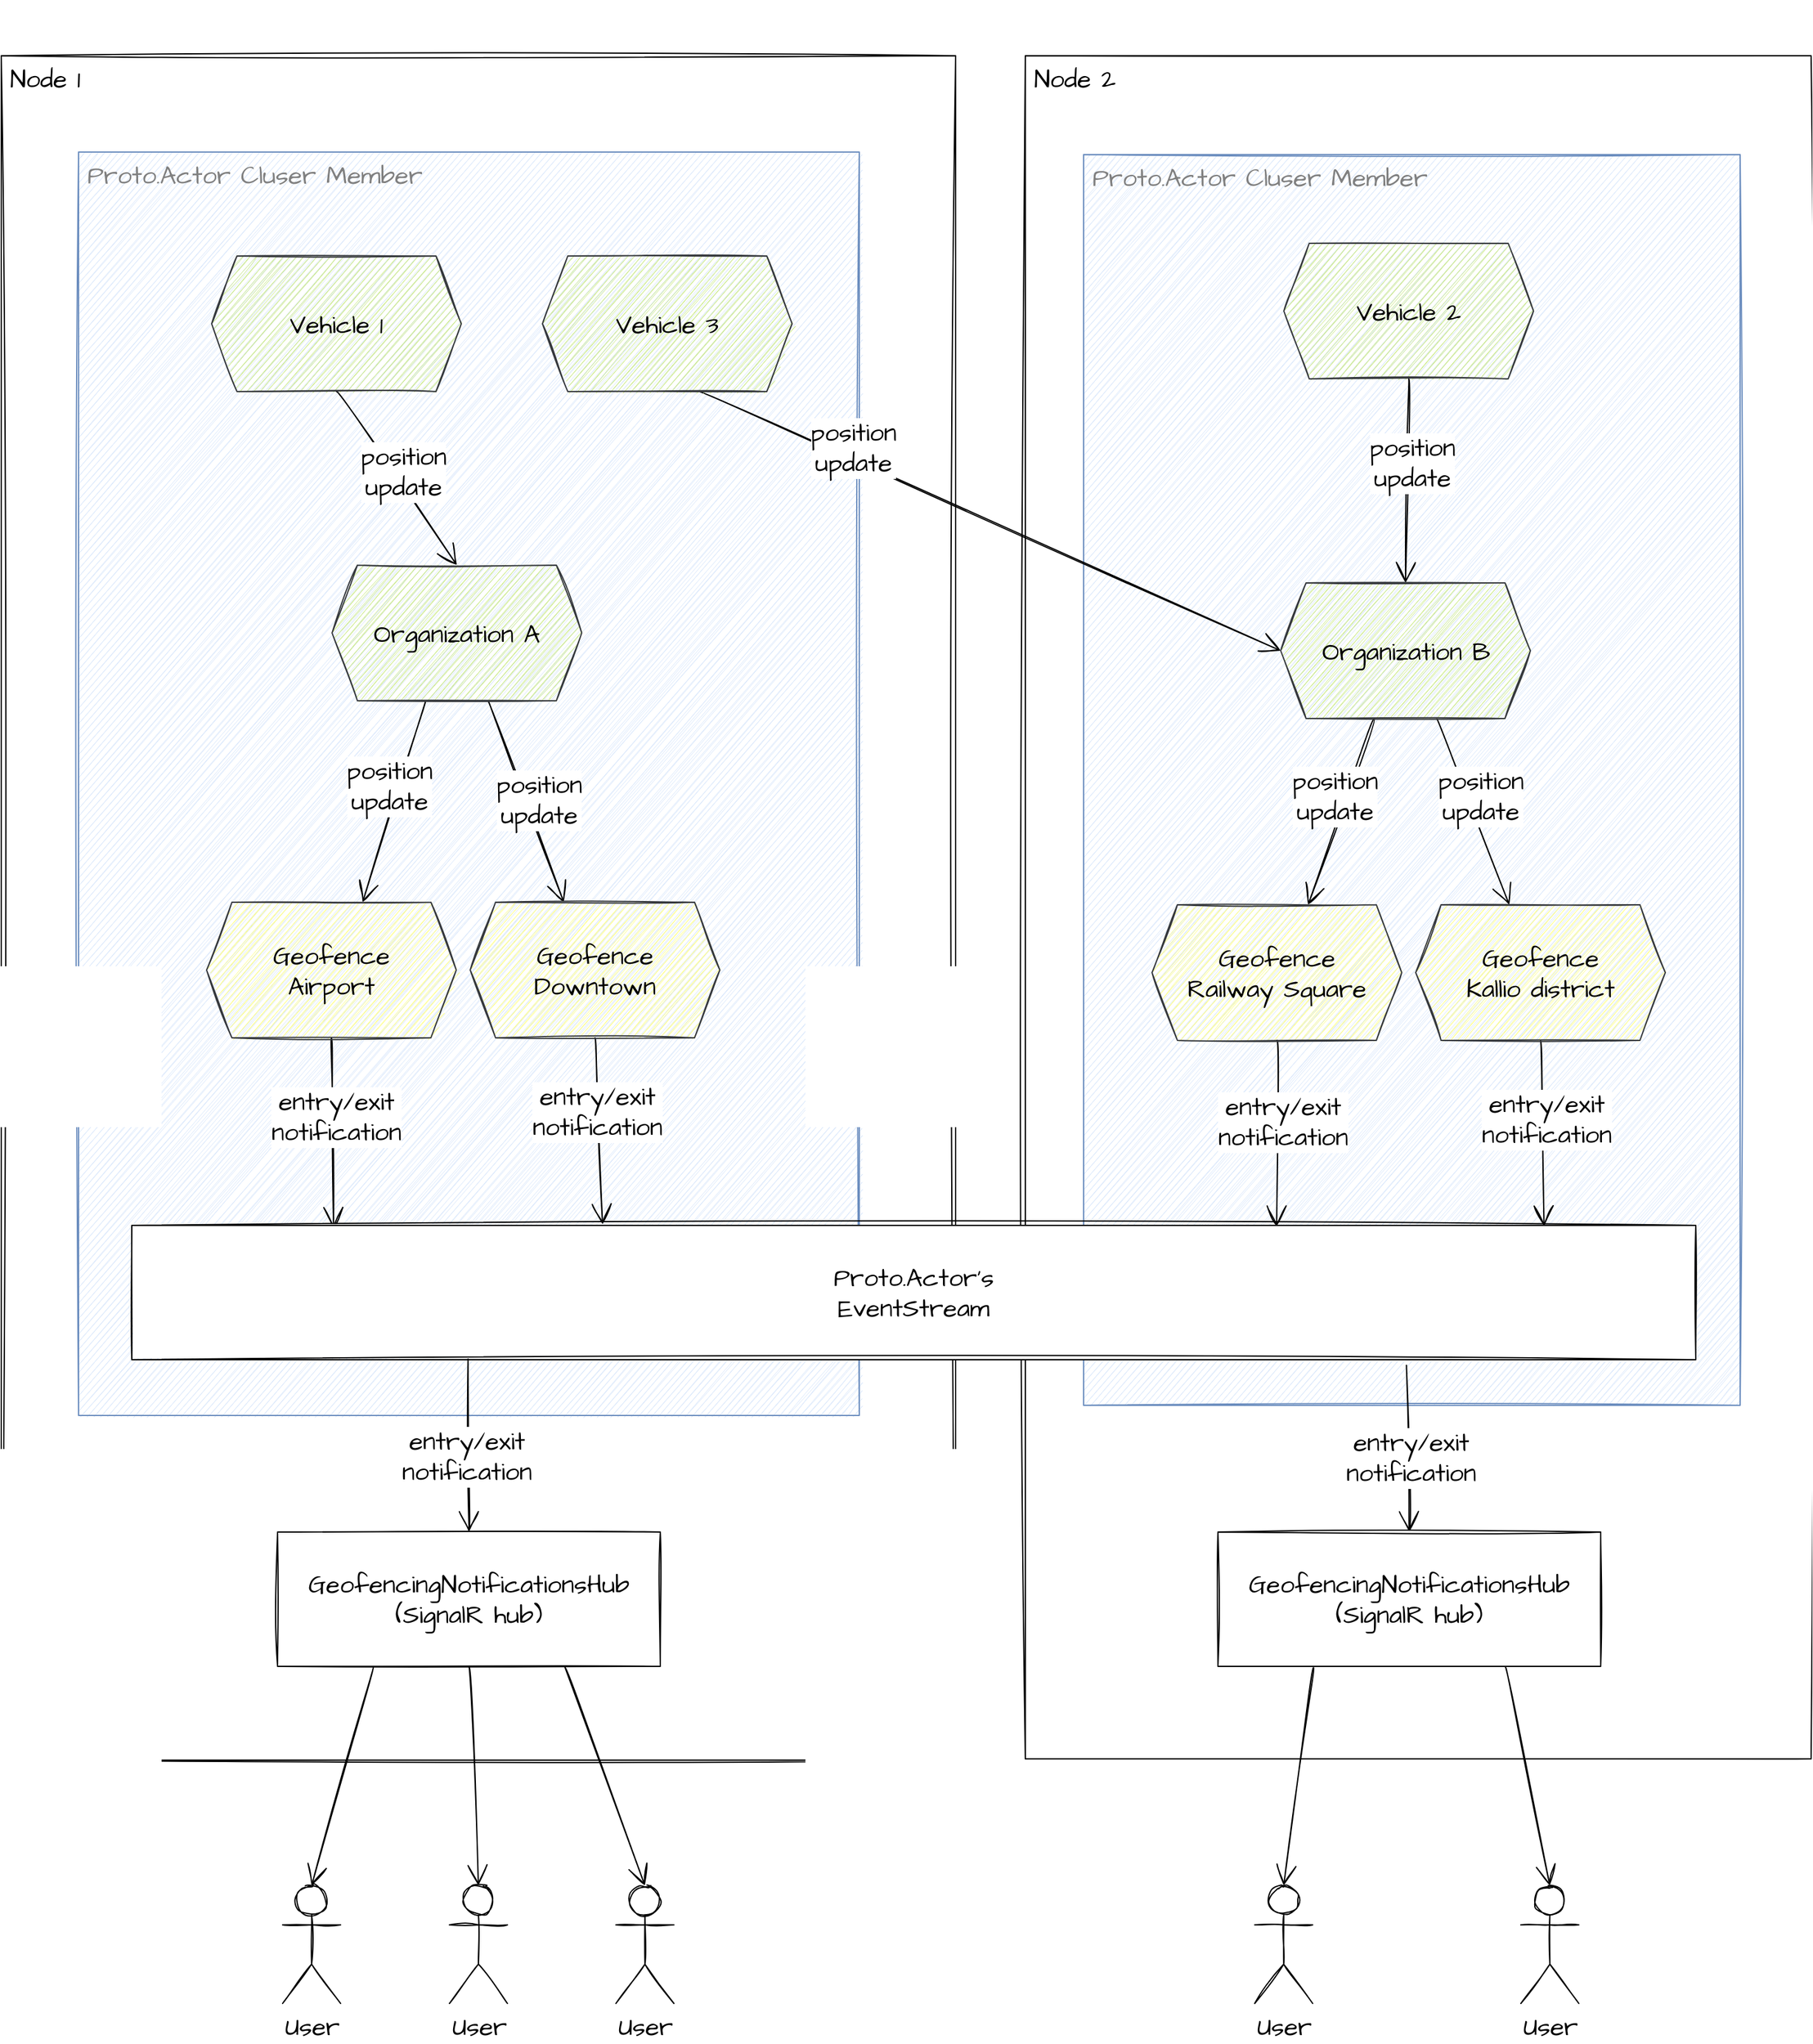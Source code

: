 <mxfile version="15.2.4" type="device"><diagram id="s4Lht7CdtU9j2W_3xgC8" name="Page-1"><mxGraphModel dx="4572" dy="1002" grid="0" gridSize="10" guides="1" tooltips="1" connect="1" arrows="1" fold="1" page="0" pageScale="1" pageWidth="827" pageHeight="1169" math="0" shadow="0"><root><mxCell id="0"/><mxCell id="1" parent="0"/><mxCell id="p9l9mSM4dHjhkhiic-eb-1" value="Node 2" style="rounded=0;whiteSpace=wrap;html=1;sketch=1;hachureGap=4;pointerEvents=0;fontFamily=Architects Daughter;fontSource=https%3A%2F%2Ffonts.googleapis.com%2Fcss%3Ffamily%3DArchitects%2BDaughter;fontSize=20;align=left;verticalAlign=top;spacingLeft=5;" vertex="1" parent="1"><mxGeometry x="213" y="853" width="620" height="1344" as="geometry"/></mxCell><mxCell id="p9l9mSM4dHjhkhiic-eb-2" value="Node 1" style="rounded=0;whiteSpace=wrap;html=1;sketch=1;hachureGap=4;pointerEvents=0;fontFamily=Architects Daughter;fontSource=https%3A%2F%2Ffonts.googleapis.com%2Fcss%3Ffamily%3DArchitects%2BDaughter;fontSize=20;align=left;verticalAlign=top;spacingLeft=5;" vertex="1" parent="1"><mxGeometry x="-595" y="853" width="753" height="1345" as="geometry"/></mxCell><mxCell id="p9l9mSM4dHjhkhiic-eb-3" value="Proto.Actor Cluser Member" style="rounded=0;whiteSpace=wrap;html=1;sketch=1;hachureGap=4;pointerEvents=0;fontFamily=Architects Daughter;fontSource=https%3A%2F%2Ffonts.googleapis.com%2Fcss%3Ffamily%3DArchitects%2BDaughter;fontSize=20;align=left;verticalAlign=top;spacingLeft=5;fillColor=#dae8fc;strokeColor=#6c8ebf;movable=1;resizable=1;rotatable=1;deletable=1;editable=1;connectable=1;fontColor=#808080;" vertex="1" parent="1"><mxGeometry x="-534" y="929" width="616" height="997" as="geometry"/></mxCell><mxCell id="p9l9mSM4dHjhkhiic-eb-4" value="Proto.Actor Cluser Member" style="rounded=0;whiteSpace=wrap;html=1;sketch=1;hachureGap=4;pointerEvents=0;fontFamily=Architects Daughter;fontSource=https%3A%2F%2Ffonts.googleapis.com%2Fcss%3Ffamily%3DArchitects%2BDaughter;fontSize=20;align=left;verticalAlign=top;spacingLeft=5;fillColor=#dae8fc;strokeColor=#6c8ebf;movable=1;resizable=1;rotatable=1;deletable=1;editable=1;connectable=1;fontColor=#808080;" vertex="1" parent="1"><mxGeometry x="259" y="931" width="518" height="987" as="geometry"/></mxCell><mxCell id="p9l9mSM4dHjhkhiic-eb-40" style="edgeStyle=none;curved=1;rounded=0;sketch=1;orthogonalLoop=1;jettySize=auto;html=1;exitX=0.5;exitY=1;exitDx=0;exitDy=0;entryX=0.5;entryY=0;entryDx=0;entryDy=0;fontFamily=Architects Daughter;fontSource=https%3A%2F%2Ffonts.googleapis.com%2Fcss%3Ffamily%3DArchitects%2BDaughter;fontSize=20;endArrow=open;startSize=14;endSize=14;sourcePerimeterSpacing=8;targetPerimeterSpacing=8;" edge="1" parent="1" source="p9l9mSM4dHjhkhiic-eb-5" target="p9l9mSM4dHjhkhiic-eb-10"><mxGeometry relative="1" as="geometry"/></mxCell><mxCell id="p9l9mSM4dHjhkhiic-eb-59" value="position&lt;br&gt;update" style="edgeLabel;html=1;align=center;verticalAlign=middle;resizable=0;points=[];fontSize=20;fontFamily=Architects Daughter;" vertex="1" connectable="0" parent="p9l9mSM4dHjhkhiic-eb-40"><mxGeometry x="0.145" y="2" relative="1" as="geometry"><mxPoint x="-4" y="-15" as="offset"/></mxGeometry></mxCell><mxCell id="p9l9mSM4dHjhkhiic-eb-5" value="Vehicle 1" style="shape=hexagon;perimeter=hexagonPerimeter2;whiteSpace=wrap;html=1;fixedSize=1;sketch=1;hachureGap=4;pointerEvents=0;fontFamily=Architects Daughter;fontSource=https%3A%2F%2Ffonts.googleapis.com%2Fcss%3Ffamily%3DArchitects%2BDaughter;fontSize=20;fontColor=#000000;strokeColor=#36393d;align=center;verticalAlign=middle;rounded=0;fillColor=#cdeb8b;" vertex="1" parent="1"><mxGeometry x="-429" y="1011" width="197" height="107" as="geometry"/></mxCell><mxCell id="p9l9mSM4dHjhkhiic-eb-48" style="edgeStyle=none;curved=1;rounded=0;sketch=1;orthogonalLoop=1;jettySize=auto;html=1;exitX=0.5;exitY=1;exitDx=0;exitDy=0;entryX=0.5;entryY=0;entryDx=0;entryDy=0;fontFamily=Architects Daughter;fontSource=https%3A%2F%2Ffonts.googleapis.com%2Fcss%3Ffamily%3DArchitects%2BDaughter;fontSize=20;endArrow=open;startSize=14;endSize=14;sourcePerimeterSpacing=8;targetPerimeterSpacing=8;" edge="1" parent="1" source="p9l9mSM4dHjhkhiic-eb-6" target="p9l9mSM4dHjhkhiic-eb-15"><mxGeometry relative="1" as="geometry"/></mxCell><mxCell id="p9l9mSM4dHjhkhiic-eb-61" value="position&lt;br&gt;update" style="edgeLabel;html=1;align=center;verticalAlign=middle;resizable=0;points=[];fontSize=20;fontFamily=Architects Daughter;" vertex="1" connectable="0" parent="p9l9mSM4dHjhkhiic-eb-48"><mxGeometry x="-0.195" y="3" relative="1" as="geometry"><mxPoint y="1" as="offset"/></mxGeometry></mxCell><mxCell id="p9l9mSM4dHjhkhiic-eb-6" value="Vehicle 2" style="shape=hexagon;perimeter=hexagonPerimeter2;whiteSpace=wrap;html=1;fixedSize=1;sketch=1;hachureGap=4;pointerEvents=0;fontFamily=Architects Daughter;fontSource=https%3A%2F%2Ffonts.googleapis.com%2Fcss%3Ffamily%3DArchitects%2BDaughter;fontSize=20;fontColor=#000000;strokeColor=#36393d;align=center;verticalAlign=middle;rounded=0;fillColor=#cdeb8b;" vertex="1" parent="1"><mxGeometry x="417" y="1001" width="197" height="107" as="geometry"/></mxCell><mxCell id="p9l9mSM4dHjhkhiic-eb-47" style="edgeStyle=none;curved=1;rounded=0;sketch=1;orthogonalLoop=1;jettySize=auto;html=1;exitX=0.625;exitY=1;exitDx=0;exitDy=0;entryX=0;entryY=0.5;entryDx=0;entryDy=0;fontFamily=Architects Daughter;fontSource=https%3A%2F%2Ffonts.googleapis.com%2Fcss%3Ffamily%3DArchitects%2BDaughter;fontSize=20;endArrow=open;startSize=14;endSize=14;sourcePerimeterSpacing=8;targetPerimeterSpacing=8;" edge="1" parent="1" source="p9l9mSM4dHjhkhiic-eb-7" target="p9l9mSM4dHjhkhiic-eb-15"><mxGeometry relative="1" as="geometry"/></mxCell><mxCell id="p9l9mSM4dHjhkhiic-eb-60" value="position&lt;br&gt;update" style="edgeLabel;html=1;align=center;verticalAlign=middle;resizable=0;points=[];fontSize=20;fontFamily=Architects Daughter;" vertex="1" connectable="0" parent="p9l9mSM4dHjhkhiic-eb-47"><mxGeometry x="0.216" y="6" relative="1" as="geometry"><mxPoint x="-160" y="-75" as="offset"/></mxGeometry></mxCell><mxCell id="p9l9mSM4dHjhkhiic-eb-7" value="Vehicle 3" style="shape=hexagon;perimeter=hexagonPerimeter2;whiteSpace=wrap;html=1;fixedSize=1;sketch=1;hachureGap=4;pointerEvents=0;fontFamily=Architects Daughter;fontSource=https%3A%2F%2Ffonts.googleapis.com%2Fcss%3Ffamily%3DArchitects%2BDaughter;fontSize=20;fontColor=#000000;strokeColor=#36393d;align=center;verticalAlign=middle;rounded=0;fillColor=#cdeb8b;" vertex="1" parent="1"><mxGeometry x="-168" y="1011" width="197" height="107" as="geometry"/></mxCell><mxCell id="p9l9mSM4dHjhkhiic-eb-8" style="edgeStyle=none;curved=1;rounded=0;sketch=1;orthogonalLoop=1;jettySize=auto;html=1;exitX=0.375;exitY=1;exitDx=0;exitDy=0;entryX=0.625;entryY=0;entryDx=0;entryDy=0;fontFamily=Architects Daughter;fontSource=https%3A%2F%2Ffonts.googleapis.com%2Fcss%3Ffamily%3DArchitects%2BDaughter;fontSize=20;endArrow=open;startSize=14;endSize=14;sourcePerimeterSpacing=8;targetPerimeterSpacing=8;" edge="1" parent="1" source="p9l9mSM4dHjhkhiic-eb-10" target="p9l9mSM4dHjhkhiic-eb-11"><mxGeometry relative="1" as="geometry"/></mxCell><mxCell id="p9l9mSM4dHjhkhiic-eb-62" value="position&lt;br&gt;update" style="edgeLabel;html=1;align=center;verticalAlign=middle;resizable=0;points=[];fontSize=20;fontFamily=Architects Daughter;" vertex="1" connectable="0" parent="p9l9mSM4dHjhkhiic-eb-8"><mxGeometry x="-0.268" y="2" relative="1" as="geometry"><mxPoint x="-13" y="8" as="offset"/></mxGeometry></mxCell><mxCell id="p9l9mSM4dHjhkhiic-eb-9" style="edgeStyle=none;curved=1;rounded=0;sketch=1;orthogonalLoop=1;jettySize=auto;html=1;exitX=0.625;exitY=1;exitDx=0;exitDy=0;entryX=0.375;entryY=0;entryDx=0;entryDy=0;fontFamily=Architects Daughter;fontSource=https%3A%2F%2Ffonts.googleapis.com%2Fcss%3Ffamily%3DArchitects%2BDaughter;fontSize=20;endArrow=open;startSize=14;endSize=14;sourcePerimeterSpacing=8;targetPerimeterSpacing=8;" edge="1" parent="1" source="p9l9mSM4dHjhkhiic-eb-10" target="p9l9mSM4dHjhkhiic-eb-12"><mxGeometry relative="1" as="geometry"/></mxCell><mxCell id="p9l9mSM4dHjhkhiic-eb-63" value="position&lt;br&gt;update" style="edgeLabel;html=1;align=center;verticalAlign=middle;resizable=0;points=[];fontSize=20;fontFamily=Architects Daughter;" vertex="1" connectable="0" parent="p9l9mSM4dHjhkhiic-eb-9"><mxGeometry x="0.293" y="4" relative="1" as="geometry"><mxPoint x="-3" y="-24" as="offset"/></mxGeometry></mxCell><mxCell id="p9l9mSM4dHjhkhiic-eb-10" value="Organization A" style="shape=hexagon;perimeter=hexagonPerimeter2;whiteSpace=wrap;html=1;fixedSize=1;sketch=1;hachureGap=4;pointerEvents=0;fontFamily=Architects Daughter;fontSource=https%3A%2F%2Ffonts.googleapis.com%2Fcss%3Ffamily%3DArchitects%2BDaughter;fontSize=20;fontColor=#000000;strokeColor=#36393d;align=center;verticalAlign=middle;rounded=0;fillColor=#cdeb8b;" vertex="1" parent="1"><mxGeometry x="-334" y="1255" width="197" height="107" as="geometry"/></mxCell><mxCell id="p9l9mSM4dHjhkhiic-eb-56" style="edgeStyle=none;curved=1;rounded=0;sketch=1;orthogonalLoop=1;jettySize=auto;html=1;exitX=0.5;exitY=1;exitDx=0;exitDy=0;fontFamily=Architects Daughter;fontSource=https%3A%2F%2Ffonts.googleapis.com%2Fcss%3Ffamily%3DArchitects%2BDaughter;fontSize=20;endArrow=open;startSize=14;endSize=14;sourcePerimeterSpacing=8;targetPerimeterSpacing=8;entryX=0.129;entryY=0.019;entryDx=0;entryDy=0;entryPerimeter=0;" edge="1" parent="1" source="p9l9mSM4dHjhkhiic-eb-11" target="p9l9mSM4dHjhkhiic-eb-49"><mxGeometry relative="1" as="geometry"><mxPoint x="-334" y="1723" as="targetPoint"/></mxGeometry></mxCell><mxCell id="p9l9mSM4dHjhkhiic-eb-67" value="entry/exit&lt;br&gt;notification" style="edgeLabel;html=1;align=center;verticalAlign=middle;resizable=0;points=[];fontSize=20;fontFamily=Architects Daughter;" vertex="1" connectable="0" parent="p9l9mSM4dHjhkhiic-eb-56"><mxGeometry x="-0.266" y="3" relative="1" as="geometry"><mxPoint y="7" as="offset"/></mxGeometry></mxCell><mxCell id="p9l9mSM4dHjhkhiic-eb-11" value="Geofence&lt;br&gt;Airport" style="shape=hexagon;perimeter=hexagonPerimeter2;whiteSpace=wrap;html=1;fixedSize=1;sketch=1;hachureGap=4;pointerEvents=0;fontFamily=Architects Daughter;fontSource=https%3A%2F%2Ffonts.googleapis.com%2Fcss%3Ffamily%3DArchitects%2BDaughter;fontSize=20;strokeColor=#36393d;align=center;verticalAlign=middle;rounded=0;fillColor=#ffff88;" vertex="1" parent="1"><mxGeometry x="-433" y="1521" width="197" height="107" as="geometry"/></mxCell><mxCell id="p9l9mSM4dHjhkhiic-eb-54" style="edgeStyle=none;curved=1;rounded=0;sketch=1;orthogonalLoop=1;jettySize=auto;html=1;exitX=0.5;exitY=1;exitDx=0;exitDy=0;fontFamily=Architects Daughter;fontSource=https%3A%2F%2Ffonts.googleapis.com%2Fcss%3Ffamily%3DArchitects%2BDaughter;fontSize=20;endArrow=open;startSize=14;endSize=14;sourcePerimeterSpacing=8;targetPerimeterSpacing=8;entryX=0.301;entryY=-0.007;entryDx=0;entryDy=0;entryPerimeter=0;" edge="1" parent="1" source="p9l9mSM4dHjhkhiic-eb-12" target="p9l9mSM4dHjhkhiic-eb-49"><mxGeometry relative="1" as="geometry"><mxPoint x="-134" y="2237" as="targetPoint"/></mxGeometry></mxCell><mxCell id="p9l9mSM4dHjhkhiic-eb-70" value="entry/exit&lt;br&gt;notification" style="edgeLabel;html=1;align=center;verticalAlign=middle;resizable=0;points=[];fontSize=20;fontFamily=Architects Daughter;" vertex="1" connectable="0" parent="p9l9mSM4dHjhkhiic-eb-54"><mxGeometry x="-0.457" relative="1" as="geometry"><mxPoint y="18" as="offset"/></mxGeometry></mxCell><mxCell id="p9l9mSM4dHjhkhiic-eb-12" value="Geofence&lt;br&gt;Downtown" style="shape=hexagon;perimeter=hexagonPerimeter2;whiteSpace=wrap;html=1;fixedSize=1;sketch=1;hachureGap=4;pointerEvents=0;fontFamily=Architects Daughter;fontSource=https%3A%2F%2Ffonts.googleapis.com%2Fcss%3Ffamily%3DArchitects%2BDaughter;fontSize=20;strokeColor=#36393d;align=center;verticalAlign=middle;rounded=0;fillColor=#ffff88;" vertex="1" parent="1"><mxGeometry x="-225" y="1521" width="197" height="107" as="geometry"/></mxCell><mxCell id="p9l9mSM4dHjhkhiic-eb-13" style="edgeStyle=none;curved=1;rounded=0;sketch=1;orthogonalLoop=1;jettySize=auto;html=1;exitX=0.375;exitY=1;exitDx=0;exitDy=0;entryX=0.625;entryY=0;entryDx=0;entryDy=0;fontFamily=Architects Daughter;fontSource=https%3A%2F%2Ffonts.googleapis.com%2Fcss%3Ffamily%3DArchitects%2BDaughter;fontSize=20;endArrow=open;startSize=14;endSize=14;sourcePerimeterSpacing=8;targetPerimeterSpacing=8;" edge="1" parent="1" source="p9l9mSM4dHjhkhiic-eb-15" target="p9l9mSM4dHjhkhiic-eb-16"><mxGeometry relative="1" as="geometry"/></mxCell><mxCell id="p9l9mSM4dHjhkhiic-eb-64" value="position&lt;br&gt;update" style="edgeLabel;html=1;align=center;verticalAlign=middle;resizable=0;points=[];fontSize=20;fontFamily=Architects Daughter;" vertex="1" connectable="0" parent="p9l9mSM4dHjhkhiic-eb-13"><mxGeometry x="-0.387" y="-6" relative="1" as="geometry"><mxPoint x="-10" y="18" as="offset"/></mxGeometry></mxCell><mxCell id="p9l9mSM4dHjhkhiic-eb-14" style="edgeStyle=none;curved=1;rounded=0;sketch=1;orthogonalLoop=1;jettySize=auto;html=1;exitX=0.625;exitY=1;exitDx=0;exitDy=0;entryX=0.375;entryY=0;entryDx=0;entryDy=0;fontFamily=Architects Daughter;fontSource=https%3A%2F%2Ffonts.googleapis.com%2Fcss%3Ffamily%3DArchitects%2BDaughter;fontSize=20;endArrow=open;startSize=14;endSize=14;sourcePerimeterSpacing=8;targetPerimeterSpacing=8;" edge="1" parent="1" source="p9l9mSM4dHjhkhiic-eb-15" target="p9l9mSM4dHjhkhiic-eb-17"><mxGeometry relative="1" as="geometry"/></mxCell><mxCell id="p9l9mSM4dHjhkhiic-eb-65" value="position&lt;br&gt;update" style="edgeLabel;html=1;align=center;verticalAlign=middle;resizable=0;points=[];fontSize=20;fontFamily=Architects Daughter;" vertex="1" connectable="0" parent="p9l9mSM4dHjhkhiic-eb-14"><mxGeometry x="-0.411" y="-3" relative="1" as="geometry"><mxPoint x="20" y="16" as="offset"/></mxGeometry></mxCell><mxCell id="p9l9mSM4dHjhkhiic-eb-15" value="Organization B" style="shape=hexagon;perimeter=hexagonPerimeter2;whiteSpace=wrap;html=1;fixedSize=1;sketch=1;hachureGap=4;pointerEvents=0;fontFamily=Architects Daughter;fontSource=https%3A%2F%2Ffonts.googleapis.com%2Fcss%3Ffamily%3DArchitects%2BDaughter;fontSize=20;fontColor=#000000;strokeColor=#36393d;align=center;verticalAlign=middle;rounded=0;fillColor=#cdeb8b;" vertex="1" parent="1"><mxGeometry x="414.5" y="1269" width="197" height="107" as="geometry"/></mxCell><mxCell id="p9l9mSM4dHjhkhiic-eb-57" style="edgeStyle=none;curved=1;rounded=0;sketch=1;orthogonalLoop=1;jettySize=auto;html=1;exitX=0.5;exitY=1;exitDx=0;exitDy=0;entryX=0.732;entryY=0.007;entryDx=0;entryDy=0;entryPerimeter=0;fontFamily=Architects Daughter;fontSource=https%3A%2F%2Ffonts.googleapis.com%2Fcss%3Ffamily%3DArchitects%2BDaughter;fontSize=20;endArrow=open;startSize=14;endSize=14;sourcePerimeterSpacing=8;targetPerimeterSpacing=8;" edge="1" parent="1" source="p9l9mSM4dHjhkhiic-eb-16" target="p9l9mSM4dHjhkhiic-eb-49"><mxGeometry relative="1" as="geometry"/></mxCell><mxCell id="p9l9mSM4dHjhkhiic-eb-68" value="entry/exit&lt;br&gt;notification" style="edgeLabel;html=1;align=center;verticalAlign=middle;resizable=0;points=[];fontSize=20;fontFamily=Architects Daughter;" vertex="1" connectable="0" parent="p9l9mSM4dHjhkhiic-eb-57"><mxGeometry x="-0.369" y="4" relative="1" as="geometry"><mxPoint y="17" as="offset"/></mxGeometry></mxCell><mxCell id="p9l9mSM4dHjhkhiic-eb-16" value="Geofence&lt;br&gt;Railway Square" style="shape=hexagon;perimeter=hexagonPerimeter2;whiteSpace=wrap;html=1;fixedSize=1;sketch=1;hachureGap=4;pointerEvents=0;fontFamily=Architects Daughter;fontSource=https%3A%2F%2Ffonts.googleapis.com%2Fcss%3Ffamily%3DArchitects%2BDaughter;fontSize=20;strokeColor=#36393d;align=center;verticalAlign=middle;rounded=0;fillColor=#ffff88;" vertex="1" parent="1"><mxGeometry x="313" y="1523" width="197" height="107" as="geometry"/></mxCell><mxCell id="p9l9mSM4dHjhkhiic-eb-58" style="edgeStyle=none;curved=1;rounded=0;sketch=1;orthogonalLoop=1;jettySize=auto;html=1;exitX=0.5;exitY=1;exitDx=0;exitDy=0;entryX=0.903;entryY=0.007;entryDx=0;entryDy=0;entryPerimeter=0;fontFamily=Architects Daughter;fontSource=https%3A%2F%2Ffonts.googleapis.com%2Fcss%3Ffamily%3DArchitects%2BDaughter;fontSize=20;endArrow=open;startSize=14;endSize=14;sourcePerimeterSpacing=8;targetPerimeterSpacing=8;" edge="1" parent="1" source="p9l9mSM4dHjhkhiic-eb-17" target="p9l9mSM4dHjhkhiic-eb-49"><mxGeometry relative="1" as="geometry"/></mxCell><mxCell id="p9l9mSM4dHjhkhiic-eb-69" value="entry/exit&lt;br&gt;notification" style="edgeLabel;html=1;align=center;verticalAlign=middle;resizable=0;points=[];fontSize=20;fontFamily=Architects Daughter;" vertex="1" connectable="0" parent="p9l9mSM4dHjhkhiic-eb-58"><mxGeometry x="-0.322" y="3" relative="1" as="geometry"><mxPoint y="12" as="offset"/></mxGeometry></mxCell><mxCell id="p9l9mSM4dHjhkhiic-eb-17" value="Geofence&lt;br&gt;Kallio district" style="shape=hexagon;perimeter=hexagonPerimeter2;whiteSpace=wrap;html=1;fixedSize=1;sketch=1;hachureGap=4;pointerEvents=0;fontFamily=Architects Daughter;fontSource=https%3A%2F%2Ffonts.googleapis.com%2Fcss%3Ffamily%3DArchitects%2BDaughter;fontSize=20;strokeColor=#36393d;align=center;verticalAlign=middle;rounded=0;fillColor=#ffff88;" vertex="1" parent="1"><mxGeometry x="521" y="1523" width="197" height="107" as="geometry"/></mxCell><mxCell id="p9l9mSM4dHjhkhiic-eb-21" style="edgeStyle=none;curved=1;rounded=0;sketch=1;orthogonalLoop=1;jettySize=auto;html=1;exitX=0.25;exitY=1;exitDx=0;exitDy=0;entryX=0.5;entryY=0;entryDx=0;entryDy=0;dashed=1;fontFamily=Architects Daughter;fontSource=https%3A%2F%2Ffonts.googleapis.com%2Fcss%3Ffamily%3DArchitects%2BDaughter;fontSize=20;endArrow=none;endFill=0;startSize=14;endSize=14;sourcePerimeterSpacing=8;targetPerimeterSpacing=8;strokeColor=none;" edge="1" parent="1" target="p9l9mSM4dHjhkhiic-eb-5"><mxGeometry relative="1" as="geometry"><mxPoint x="155.75" y="809.0" as="sourcePoint"/></mxGeometry></mxCell><mxCell id="p9l9mSM4dHjhkhiic-eb-49" value="Proto.Actor's&lt;br&gt;EventStream" style="rounded=0;whiteSpace=wrap;html=1;sketch=1;hachureGap=4;pointerEvents=0;fontFamily=Architects Daughter;fontSource=https%3A%2F%2Ffonts.googleapis.com%2Fcss%3Ffamily%3DArchitects%2BDaughter;fontSize=20;" vertex="1" parent="1"><mxGeometry x="-492" y="1776" width="1234" height="106" as="geometry"/></mxCell><mxCell id="p9l9mSM4dHjhkhiic-eb-83" style="edgeStyle=none;curved=1;rounded=0;sketch=1;orthogonalLoop=1;jettySize=auto;html=1;exitX=0.25;exitY=1;exitDx=0;exitDy=0;entryX=0.5;entryY=0;entryDx=0;entryDy=0;entryPerimeter=0;fontFamily=Architects Daughter;fontSource=https%3A%2F%2Ffonts.googleapis.com%2Fcss%3Ffamily%3DArchitects%2BDaughter;fontSize=20;endArrow=open;startSize=14;endSize=14;sourcePerimeterSpacing=8;targetPerimeterSpacing=8;" edge="1" parent="1" source="p9l9mSM4dHjhkhiic-eb-71" target="p9l9mSM4dHjhkhiic-eb-76"><mxGeometry relative="1" as="geometry"/></mxCell><mxCell id="p9l9mSM4dHjhkhiic-eb-84" style="edgeStyle=none;curved=1;rounded=0;sketch=1;orthogonalLoop=1;jettySize=auto;html=1;exitX=0.5;exitY=1;exitDx=0;exitDy=0;entryX=0.5;entryY=0;entryDx=0;entryDy=0;entryPerimeter=0;fontFamily=Architects Daughter;fontSource=https%3A%2F%2Ffonts.googleapis.com%2Fcss%3Ffamily%3DArchitects%2BDaughter;fontSize=20;endArrow=open;startSize=14;endSize=14;sourcePerimeterSpacing=8;targetPerimeterSpacing=8;" edge="1" parent="1" source="p9l9mSM4dHjhkhiic-eb-71" target="p9l9mSM4dHjhkhiic-eb-73"><mxGeometry relative="1" as="geometry"/></mxCell><mxCell id="p9l9mSM4dHjhkhiic-eb-85" style="edgeStyle=none;curved=1;rounded=0;sketch=1;orthogonalLoop=1;jettySize=auto;html=1;exitX=0.75;exitY=1;exitDx=0;exitDy=0;entryX=0.5;entryY=0;entryDx=0;entryDy=0;entryPerimeter=0;fontFamily=Architects Daughter;fontSource=https%3A%2F%2Ffonts.googleapis.com%2Fcss%3Ffamily%3DArchitects%2BDaughter;fontSize=20;endArrow=open;startSize=14;endSize=14;sourcePerimeterSpacing=8;targetPerimeterSpacing=8;" edge="1" parent="1" source="p9l9mSM4dHjhkhiic-eb-71" target="p9l9mSM4dHjhkhiic-eb-74"><mxGeometry relative="1" as="geometry"/></mxCell><mxCell id="p9l9mSM4dHjhkhiic-eb-88" style="edgeStyle=none;curved=1;rounded=0;sketch=1;orthogonalLoop=1;jettySize=auto;html=1;exitX=0.5;exitY=0;exitDx=0;exitDy=0;entryX=0.215;entryY=0.994;entryDx=0;entryDy=0;entryPerimeter=0;fontFamily=Architects Daughter;fontSource=https%3A%2F%2Ffonts.googleapis.com%2Fcss%3Ffamily%3DArchitects%2BDaughter;fontSize=20;endArrow=none;startSize=14;endSize=14;sourcePerimeterSpacing=8;targetPerimeterSpacing=8;startArrow=open;startFill=0;endFill=0;" edge="1" parent="1" source="p9l9mSM4dHjhkhiic-eb-71" target="p9l9mSM4dHjhkhiic-eb-49"><mxGeometry relative="1" as="geometry"/></mxCell><mxCell id="p9l9mSM4dHjhkhiic-eb-90" value="entry/exit&lt;br&gt;notification" style="edgeLabel;html=1;align=center;verticalAlign=middle;resizable=0;points=[];fontSize=20;fontFamily=Architects Daughter;" vertex="1" connectable="0" parent="p9l9mSM4dHjhkhiic-eb-88"><mxGeometry x="-0.299" y="2" relative="1" as="geometry"><mxPoint y="-12" as="offset"/></mxGeometry></mxCell><mxCell id="p9l9mSM4dHjhkhiic-eb-71" value="GeofencingNotificationsHub&lt;br&gt;(SignalR hub)" style="rounded=0;whiteSpace=wrap;html=1;sketch=1;hachureGap=4;pointerEvents=0;fontFamily=Architects Daughter;fontSource=https%3A%2F%2Ffonts.googleapis.com%2Fcss%3Ffamily%3DArchitects%2BDaughter;fontSize=20;" vertex="1" parent="1"><mxGeometry x="-377" y="2018" width="302" height="106" as="geometry"/></mxCell><mxCell id="p9l9mSM4dHjhkhiic-eb-86" style="edgeStyle=none;curved=1;rounded=0;sketch=1;orthogonalLoop=1;jettySize=auto;html=1;exitX=0.25;exitY=1;exitDx=0;exitDy=0;entryX=0.5;entryY=0;entryDx=0;entryDy=0;entryPerimeter=0;fontFamily=Architects Daughter;fontSource=https%3A%2F%2Ffonts.googleapis.com%2Fcss%3Ffamily%3DArchitects%2BDaughter;fontSize=20;endArrow=open;startSize=14;endSize=14;sourcePerimeterSpacing=8;targetPerimeterSpacing=8;" edge="1" parent="1" source="p9l9mSM4dHjhkhiic-eb-72" target="p9l9mSM4dHjhkhiic-eb-79"><mxGeometry relative="1" as="geometry"/></mxCell><mxCell id="p9l9mSM4dHjhkhiic-eb-87" style="edgeStyle=none;curved=1;rounded=0;sketch=1;orthogonalLoop=1;jettySize=auto;html=1;exitX=0.75;exitY=1;exitDx=0;exitDy=0;entryX=0.5;entryY=0;entryDx=0;entryDy=0;entryPerimeter=0;fontFamily=Architects Daughter;fontSource=https%3A%2F%2Ffonts.googleapis.com%2Fcss%3Ffamily%3DArchitects%2BDaughter;fontSize=20;endArrow=open;startSize=14;endSize=14;sourcePerimeterSpacing=8;targetPerimeterSpacing=8;" edge="1" parent="1" source="p9l9mSM4dHjhkhiic-eb-72" target="p9l9mSM4dHjhkhiic-eb-81"><mxGeometry relative="1" as="geometry"/></mxCell><mxCell id="p9l9mSM4dHjhkhiic-eb-89" style="edgeStyle=none;curved=1;rounded=0;sketch=1;orthogonalLoop=1;jettySize=auto;html=1;exitX=0.5;exitY=0;exitDx=0;exitDy=0;entryX=0.815;entryY=1.041;entryDx=0;entryDy=0;entryPerimeter=0;fontFamily=Architects Daughter;fontSource=https%3A%2F%2Ffonts.googleapis.com%2Fcss%3Ffamily%3DArchitects%2BDaughter;fontSize=20;endArrow=none;startSize=14;endSize=14;sourcePerimeterSpacing=8;targetPerimeterSpacing=8;endFill=0;startFill=0;startArrow=open;" edge="1" parent="1" source="p9l9mSM4dHjhkhiic-eb-72" target="p9l9mSM4dHjhkhiic-eb-49"><mxGeometry relative="1" as="geometry"/></mxCell><mxCell id="p9l9mSM4dHjhkhiic-eb-91" value="entry/exit&lt;br&gt;notification" style="edgeLabel;html=1;align=center;verticalAlign=middle;resizable=0;points=[];fontSize=20;fontFamily=Architects Daughter;" vertex="1" connectable="0" parent="p9l9mSM4dHjhkhiic-eb-89"><mxGeometry x="-0.427" y="-8" relative="1" as="geometry"><mxPoint x="-7" y="-22" as="offset"/></mxGeometry></mxCell><mxCell id="p9l9mSM4dHjhkhiic-eb-72" value="GeofencingNotificationsHub&lt;br&gt;(SignalR hub)" style="rounded=0;whiteSpace=wrap;html=1;sketch=1;hachureGap=4;pointerEvents=0;fontFamily=Architects Daughter;fontSource=https%3A%2F%2Ffonts.googleapis.com%2Fcss%3Ffamily%3DArchitects%2BDaughter;fontSize=20;" vertex="1" parent="1"><mxGeometry x="365" y="2018" width="302" height="106" as="geometry"/></mxCell><mxCell id="p9l9mSM4dHjhkhiic-eb-73" value="User" style="shape=umlActor;verticalLabelPosition=bottom;verticalAlign=top;html=1;outlineConnect=0;sketch=1;hachureGap=4;pointerEvents=0;fontFamily=Architects Daughter;fontSource=https%3A%2F%2Ffonts.googleapis.com%2Fcss%3Ffamily%3DArchitects%2BDaughter;fontSize=20;" vertex="1" parent="1"><mxGeometry x="-241.37" y="2297" width="45.74" height="93" as="geometry"/></mxCell><mxCell id="p9l9mSM4dHjhkhiic-eb-74" value="User" style="shape=umlActor;verticalLabelPosition=bottom;verticalAlign=top;html=1;outlineConnect=0;sketch=1;hachureGap=4;pointerEvents=0;fontFamily=Architects Daughter;fontSource=https%3A%2F%2Ffonts.googleapis.com%2Fcss%3Ffamily%3DArchitects%2BDaughter;fontSize=20;" vertex="1" parent="1"><mxGeometry x="-110" y="2297" width="45.74" height="93" as="geometry"/></mxCell><mxCell id="p9l9mSM4dHjhkhiic-eb-76" value="User" style="shape=umlActor;verticalLabelPosition=bottom;verticalAlign=top;html=1;outlineConnect=0;sketch=1;hachureGap=4;pointerEvents=0;fontFamily=Architects Daughter;fontSource=https%3A%2F%2Ffonts.googleapis.com%2Fcss%3Ffamily%3DArchitects%2BDaughter;fontSize=20;" vertex="1" parent="1"><mxGeometry x="-373" y="2297" width="45.74" height="93" as="geometry"/></mxCell><mxCell id="p9l9mSM4dHjhkhiic-eb-79" value="User" style="shape=umlActor;verticalLabelPosition=bottom;verticalAlign=top;html=1;outlineConnect=0;sketch=1;hachureGap=4;pointerEvents=0;fontFamily=Architects Daughter;fontSource=https%3A%2F%2Ffonts.googleapis.com%2Fcss%3Ffamily%3DArchitects%2BDaughter;fontSize=20;" vertex="1" parent="1"><mxGeometry x="394" y="2297" width="45.74" height="93" as="geometry"/></mxCell><mxCell id="p9l9mSM4dHjhkhiic-eb-81" value="User" style="shape=umlActor;verticalLabelPosition=bottom;verticalAlign=top;html=1;outlineConnect=0;sketch=1;hachureGap=4;pointerEvents=0;fontFamily=Architects Daughter;fontSource=https%3A%2F%2Ffonts.googleapis.com%2Fcss%3Ffamily%3DArchitects%2BDaughter;fontSize=20;" vertex="1" parent="1"><mxGeometry x="604" y="2297" width="45.74" height="93" as="geometry"/></mxCell></root></mxGraphModel></diagram></mxfile>